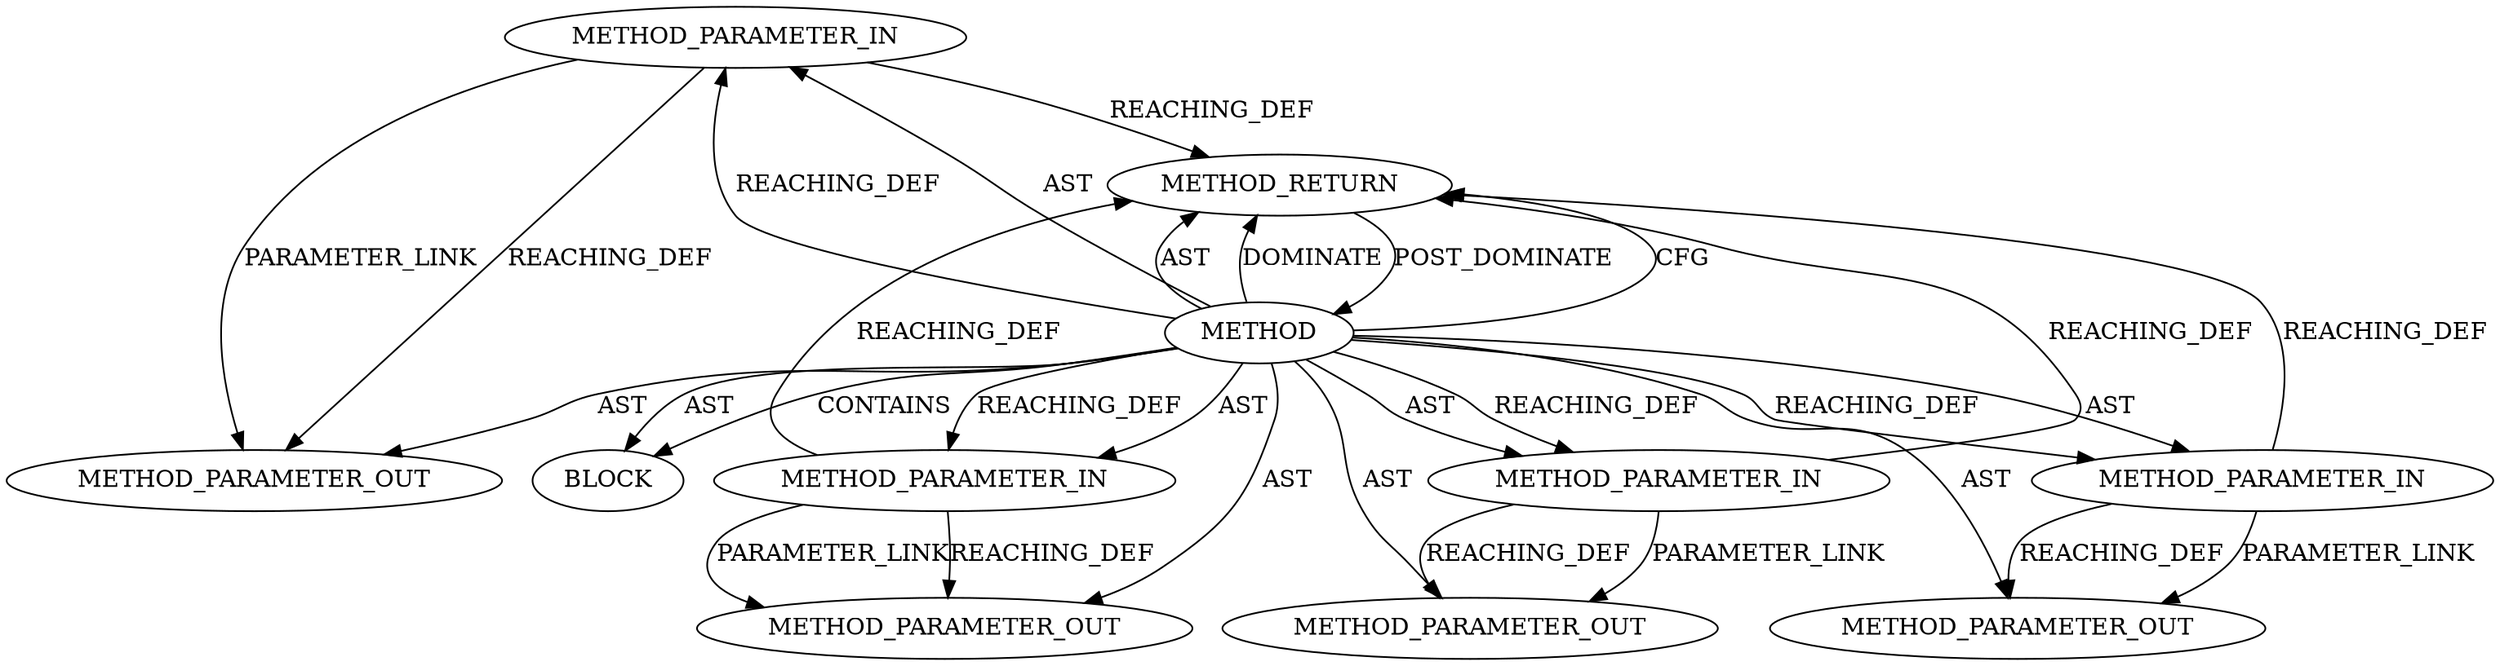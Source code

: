 digraph {
  19601 [label=METHOD_PARAMETER_IN ORDER=1 CODE="p1" IS_VARIADIC=false TYPE_FULL_NAME="ANY" EVALUATION_STRATEGY="BY_VALUE" INDEX=1 NAME="p1"]
  21850 [label=METHOD_PARAMETER_OUT ORDER=1 CODE="p1" IS_VARIADIC=false TYPE_FULL_NAME="ANY" EVALUATION_STRATEGY="BY_VALUE" INDEX=1 NAME="p1"]
  19604 [label=METHOD_PARAMETER_IN ORDER=4 CODE="p4" IS_VARIADIC=false TYPE_FULL_NAME="ANY" EVALUATION_STRATEGY="BY_VALUE" INDEX=4 NAME="p4"]
  19602 [label=METHOD_PARAMETER_IN ORDER=2 CODE="p2" IS_VARIADIC=false TYPE_FULL_NAME="ANY" EVALUATION_STRATEGY="BY_VALUE" INDEX=2 NAME="p2"]
  21853 [label=METHOD_PARAMETER_OUT ORDER=4 CODE="p4" IS_VARIADIC=false TYPE_FULL_NAME="ANY" EVALUATION_STRATEGY="BY_VALUE" INDEX=4 NAME="p4"]
  19600 [label=METHOD AST_PARENT_TYPE="NAMESPACE_BLOCK" AST_PARENT_FULL_NAME="<global>" ORDER=0 CODE="<empty>" FULL_NAME="skb_frag_fill_page_desc" IS_EXTERNAL=true FILENAME="<empty>" SIGNATURE="" NAME="skb_frag_fill_page_desc"]
  19606 [label=METHOD_RETURN ORDER=2 CODE="RET" TYPE_FULL_NAME="ANY" EVALUATION_STRATEGY="BY_VALUE"]
  19603 [label=METHOD_PARAMETER_IN ORDER=3 CODE="p3" IS_VARIADIC=false TYPE_FULL_NAME="ANY" EVALUATION_STRATEGY="BY_VALUE" INDEX=3 NAME="p3"]
  19605 [label=BLOCK ORDER=1 ARGUMENT_INDEX=1 CODE="<empty>" TYPE_FULL_NAME="ANY"]
  21852 [label=METHOD_PARAMETER_OUT ORDER=3 CODE="p3" IS_VARIADIC=false TYPE_FULL_NAME="ANY" EVALUATION_STRATEGY="BY_VALUE" INDEX=3 NAME="p3"]
  21851 [label=METHOD_PARAMETER_OUT ORDER=2 CODE="p2" IS_VARIADIC=false TYPE_FULL_NAME="ANY" EVALUATION_STRATEGY="BY_VALUE" INDEX=2 NAME="p2"]
  19600 -> 21850 [label=AST ]
  19600 -> 19601 [label=AST ]
  19600 -> 21851 [label=AST ]
  19600 -> 19602 [label=AST ]
  19600 -> 19604 [label=AST ]
  19600 -> 19605 [label=CONTAINS ]
  19600 -> 21853 [label=AST ]
  19600 -> 19603 [label=AST ]
  19600 -> 19606 [label=CFG ]
  19600 -> 19606 [label=AST ]
  19606 -> 19600 [label=POST_DOMINATE ]
  19602 -> 21851 [label=PARAMETER_LINK ]
  19600 -> 19602 [label=REACHING_DEF VARIABLE=""]
  19602 -> 19606 [label=REACHING_DEF VARIABLE="p2"]
  19600 -> 19603 [label=REACHING_DEF VARIABLE=""]
  19604 -> 21853 [label=PARAMETER_LINK ]
  19600 -> 19604 [label=REACHING_DEF VARIABLE=""]
  19601 -> 21850 [label=REACHING_DEF VARIABLE="p1"]
  19603 -> 21852 [label=REACHING_DEF VARIABLE="p3"]
  19600 -> 19606 [label=DOMINATE ]
  19600 -> 19605 [label=AST ]
  19600 -> 19601 [label=REACHING_DEF VARIABLE=""]
  19604 -> 19606 [label=REACHING_DEF VARIABLE="p4"]
  19600 -> 21852 [label=AST ]
  19604 -> 21853 [label=REACHING_DEF VARIABLE="p4"]
  19603 -> 19606 [label=REACHING_DEF VARIABLE="p3"]
  19601 -> 19606 [label=REACHING_DEF VARIABLE="p1"]
  19603 -> 21852 [label=PARAMETER_LINK ]
  19602 -> 21851 [label=REACHING_DEF VARIABLE="p2"]
  19601 -> 21850 [label=PARAMETER_LINK ]
}
